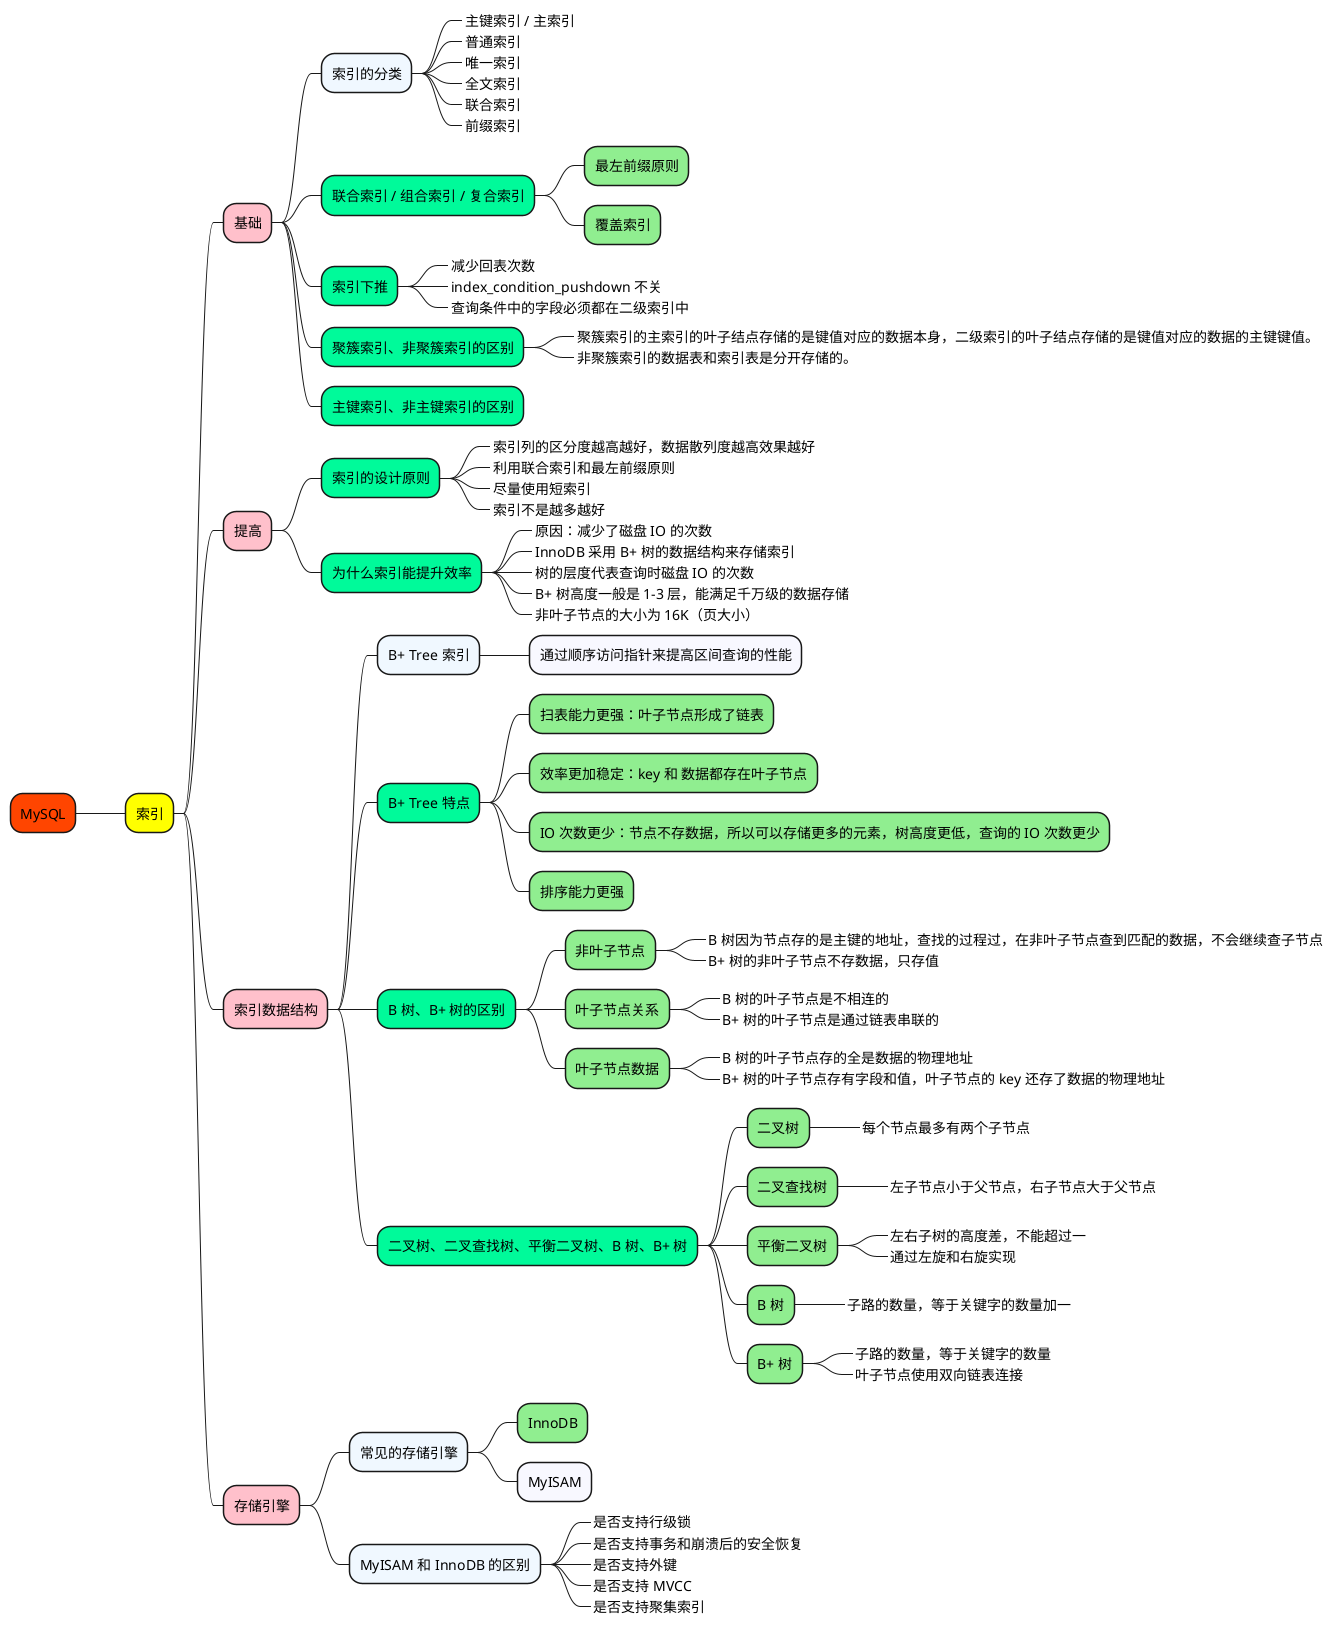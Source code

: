 @startmindmap

+[#OrangeRed] MySQL

++[#yellow] 索引

+++[#Pink] 基础

++++[#AliceBlue] 索引的分类
+++++[#GhostWhite]_ 主键索引 / 主索引
+++++[#GhostWhite]_ 普通索引
+++++[#GhostWhite]_ 唯一索引
+++++[#GhostWhite]_ 全文索引
+++++[#GhostWhite]_ 联合索引
+++++[#GhostWhite]_ 前缀索引

++++[#MediumSpringGreen] 联合索引 / 组合索引 / 复合索引
+++++[#LightGreen] 最左前缀原则
+++++[#LightGreen] 覆盖索引

++++[#MediumSpringGreen] 索引下推
+++++[#LightGreen]_ 减少回表次数
+++++[#LightGreen]_ index_condition_pushdown 不关
+++++[#LightGreen]_ 查询条件中的字段必须都在二级索引中

++++[#MediumSpringGreen] 聚簇索引、非聚簇索引的区别
+++++[#LightGreen]_ 聚簇索引的主索引的叶子结点存储的是键值对应的数据本身，二级索引的叶子结点存储的是键值对应的数据的主键键值。
+++++[#LightGreen]_ 非聚簇索引的数据表和索引表是分开存储的。

++++[#MediumSpringGreen] 主键索引、非主键索引的区别


+++[#Pink] 提高

++++[#MediumSpringGreen] 索引的设计原则
+++++[#LightGreen]_ 索引列的区分度越高越好，数据散列度越高效果越好
+++++[#LightGreen]_ 利用联合索引和最左前缀原则
+++++[#LightGreen]_ 尽量使用短索引
+++++[#LightGreen]_ 索引不是越多越好

++++[#MediumSpringGreen] 为什么索引能提升效率
+++++[#LightGreen]_ 原因：减少了磁盘 IO 的次数
+++++[#LightGreen]_ InnoDB 采用 B+ 树的数据结构来存储索引
+++++[#LightGreen]_ 树的层度代表查询时磁盘 IO 的次数
+++++[#LightGreen]_ B+ 树高度一般是 1-3 层，能满足千万级的数据存储
+++++[#LightGreen]_ 非叶子节点的大小为 16K（页大小）

+++[#Pink] 索引数据结构

++++[#AliceBlue] B+ Tree 索引
+++++[#GhostWhite] 通过顺序访问指针来提高区间查询的性能

++++[#MediumSpringGreen] B+ Tree 特点
+++++[#LightGreen] 扫表能力更强：叶子节点形成了链表
+++++[#LightGreen] 效率更加稳定：key 和 数据都存在叶子节点
+++++[#LightGreen] IO 次数更少：节点不存数据，所以可以存储更多的元素，树高度更低，查询的 IO 次数更少
+++++[#LightGreen] 排序能力更强

++++[#MediumSpringGreen] B 树、B+ 树的区别
+++++[#LightGreen] 非叶子节点
++++++[#Aquamarine]_ B 树因为节点存的是主键的地址，查找的过程过，在非叶子节点查到匹配的数据，不会继续查子节点
++++++[#Aquamarine]_ B+ 树的非叶子节点不存数据，只存值
+++++[#LightGreen] 叶子节点关系
++++++[#Aquamarine]_ B 树的叶子节点是不相连的
++++++[#Aquamarine]_ B+ 树的叶子节点是通过链表串联的
+++++[#LightGreen] 叶子节点数据
++++++[#Aquamarine]_ B 树的叶子节点存的全是数据的物理地址
++++++[#Aquamarine]_ B+ 树的叶子节点存有字段和值，叶子节点的 key 还存了数据的物理地址


++++[#MediumSpringGreen] 二叉树、二叉查找树、平衡二叉树、B 树、B+ 树
+++++[#LightGreen] 二叉树
++++++[#Aquamarine]_ 每个节点最多有两个子节点
+++++[#LightGreen] 二叉查找树
++++++[#Aquamarine]_ 左子节点小于父节点，右子节点大于父节点
+++++[#LightGreen] 平衡二叉树
++++++[#Aquamarine]_ 左右子树的高度差，不能超过一
++++++[#Aquamarine]_ 通过左旋和右旋实现
+++++[#LightGreen] B 树
++++++[#Aquamarine]_ 子路的数量，等于关键字的数量加一
+++++[#LightGreen] B+ 树
++++++[#Aquamarine]_ 子路的数量，等于关键字的数量
++++++[#Aquamarine]_ 叶子节点使用双向链表连接





+++[#Pink] 存储引擎

++++[#AliceBlue] 常见的存储引擎
+++++[#LightGreen] InnoDB
+++++[#GhostWhite] MyISAM

++++[#AliceBlue] MyISAM 和 InnoDB 的区别
+++++[#GhostWhite]_ 是否支持行级锁
+++++[#GhostWhite]_ 是否支持事务和崩溃后的安全恢复
+++++[#GhostWhite]_ 是否支持外键
+++++[#GhostWhite]_ 是否支持 MVCC
+++++[#GhostWhite]_ 是否支持聚集索引


@endmindmap